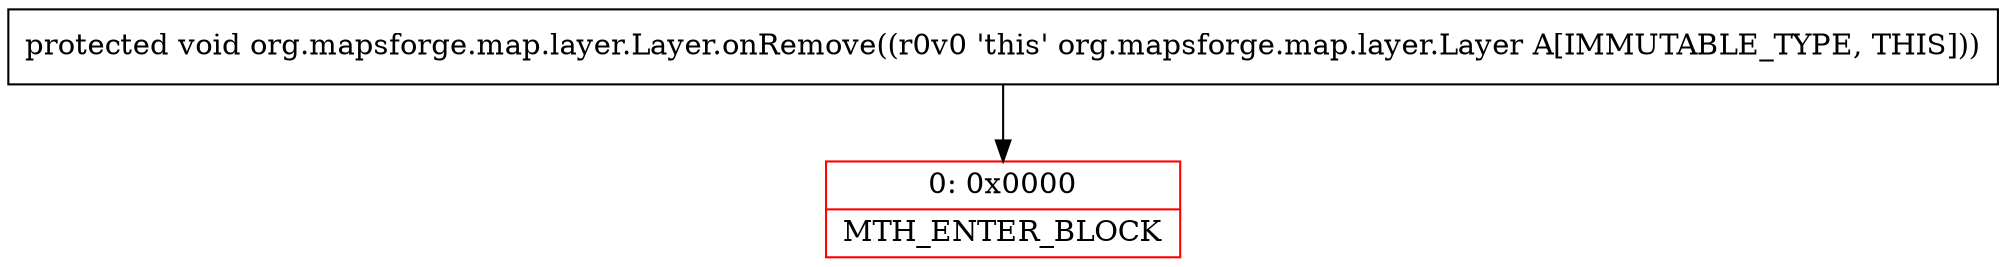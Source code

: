 digraph "CFG fororg.mapsforge.map.layer.Layer.onRemove()V" {
subgraph cluster_Region_2138620350 {
label = "R(0)";
node [shape=record,color=blue];
}
Node_0 [shape=record,color=red,label="{0\:\ 0x0000|MTH_ENTER_BLOCK\l}"];
MethodNode[shape=record,label="{protected void org.mapsforge.map.layer.Layer.onRemove((r0v0 'this' org.mapsforge.map.layer.Layer A[IMMUTABLE_TYPE, THIS])) }"];
MethodNode -> Node_0;
}

